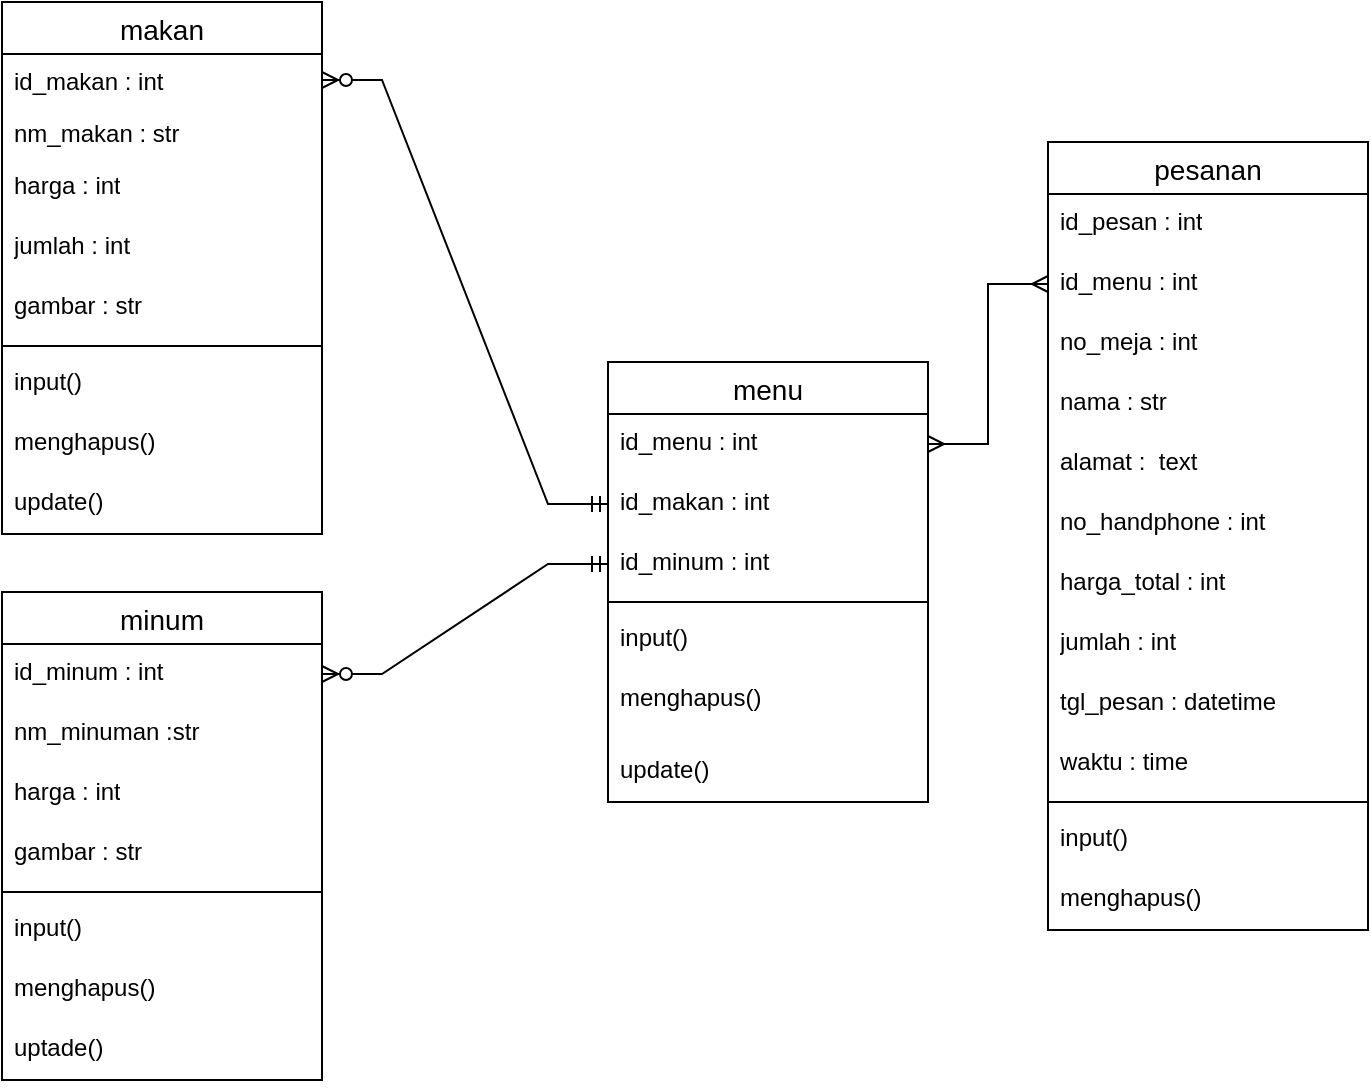 <mxfile version="24.7.12">
  <diagram name="Page-1" id="FONqAInkg9WEw7Ny8D-B">
    <mxGraphModel dx="1293" dy="729" grid="1" gridSize="10" guides="1" tooltips="1" connect="1" arrows="1" fold="1" page="1" pageScale="1" pageWidth="690" pageHeight="980" math="0" shadow="0">
      <root>
        <mxCell id="0" />
        <mxCell id="1" parent="0" />
        <mxCell id="TjY0aDQHRzJIjtkyzaCk-21" value="menu" style="swimlane;fontStyle=0;childLayout=stackLayout;horizontal=1;startSize=26;horizontalStack=0;resizeParent=1;resizeParentMax=0;resizeLast=0;collapsible=1;marginBottom=0;align=center;fontSize=14;" parent="1" vertex="1">
          <mxGeometry x="460" y="480" width="160" height="220" as="geometry" />
        </mxCell>
        <mxCell id="TjY0aDQHRzJIjtkyzaCk-22" value="id_menu : int" style="text;strokeColor=none;fillColor=none;spacingLeft=4;spacingRight=4;overflow=hidden;rotatable=0;points=[[0,0.5],[1,0.5]];portConstraint=eastwest;fontSize=12;whiteSpace=wrap;html=1;" parent="TjY0aDQHRzJIjtkyzaCk-21" vertex="1">
          <mxGeometry y="26" width="160" height="30" as="geometry" />
        </mxCell>
        <mxCell id="TjY0aDQHRzJIjtkyzaCk-23" value="id_makan : int" style="text;strokeColor=none;fillColor=none;spacingLeft=4;spacingRight=4;overflow=hidden;rotatable=0;points=[[0,0.5],[1,0.5]];portConstraint=eastwest;fontSize=12;whiteSpace=wrap;html=1;" parent="TjY0aDQHRzJIjtkyzaCk-21" vertex="1">
          <mxGeometry y="56" width="160" height="30" as="geometry" />
        </mxCell>
        <mxCell id="TjY0aDQHRzJIjtkyzaCk-24" value="id_minum : int" style="text;strokeColor=none;fillColor=none;spacingLeft=4;spacingRight=4;overflow=hidden;rotatable=0;points=[[0,0.5],[1,0.5]];portConstraint=eastwest;fontSize=12;whiteSpace=wrap;html=1;" parent="TjY0aDQHRzJIjtkyzaCk-21" vertex="1">
          <mxGeometry y="86" width="160" height="30" as="geometry" />
        </mxCell>
        <mxCell id="7YcKKZlQP25DswIeewFH-14" value="" style="line;strokeWidth=1;fillColor=none;align=left;verticalAlign=middle;spacingTop=-1;spacingLeft=3;spacingRight=3;rotatable=0;labelPosition=right;points=[];portConstraint=eastwest;strokeColor=inherit;" vertex="1" parent="TjY0aDQHRzJIjtkyzaCk-21">
          <mxGeometry y="116" width="160" height="8" as="geometry" />
        </mxCell>
        <mxCell id="TjY0aDQHRzJIjtkyzaCk-52" value="input()" style="text;strokeColor=none;fillColor=none;spacingLeft=4;spacingRight=4;overflow=hidden;rotatable=0;points=[[0,0.5],[1,0.5]];portConstraint=eastwest;fontSize=12;whiteSpace=wrap;html=1;" parent="TjY0aDQHRzJIjtkyzaCk-21" vertex="1">
          <mxGeometry y="124" width="160" height="30" as="geometry" />
        </mxCell>
        <mxCell id="TjY0aDQHRzJIjtkyzaCk-53" value="menghapus()" style="text;strokeColor=none;fillColor=none;spacingLeft=4;spacingRight=4;overflow=hidden;rotatable=0;points=[[0,0.5],[1,0.5]];portConstraint=eastwest;fontSize=12;whiteSpace=wrap;html=1;" parent="TjY0aDQHRzJIjtkyzaCk-21" vertex="1">
          <mxGeometry y="154" width="160" height="36" as="geometry" />
        </mxCell>
        <mxCell id="TjY0aDQHRzJIjtkyzaCk-54" value="update()" style="text;strokeColor=none;fillColor=none;spacingLeft=4;spacingRight=4;overflow=hidden;rotatable=0;points=[[0,0.5],[1,0.5]];portConstraint=eastwest;fontSize=12;whiteSpace=wrap;html=1;" parent="TjY0aDQHRzJIjtkyzaCk-21" vertex="1">
          <mxGeometry y="190" width="160" height="30" as="geometry" />
        </mxCell>
        <mxCell id="TjY0aDQHRzJIjtkyzaCk-29" value="makan" style="swimlane;fontStyle=0;childLayout=stackLayout;horizontal=1;startSize=26;horizontalStack=0;resizeParent=1;resizeParentMax=0;resizeLast=0;collapsible=1;marginBottom=0;align=center;fontSize=14;" parent="1" vertex="1">
          <mxGeometry x="157" y="300" width="160" height="266" as="geometry" />
        </mxCell>
        <mxCell id="7YcKKZlQP25DswIeewFH-6" value="id_makan : int" style="text;strokeColor=none;fillColor=none;align=left;verticalAlign=top;spacingLeft=4;spacingRight=4;overflow=hidden;rotatable=0;points=[[0,0.5],[1,0.5]];portConstraint=eastwest;whiteSpace=wrap;html=1;" vertex="1" parent="TjY0aDQHRzJIjtkyzaCk-29">
          <mxGeometry y="26" width="160" height="26" as="geometry" />
        </mxCell>
        <mxCell id="7YcKKZlQP25DswIeewFH-9" value="nm_makan : str" style="text;strokeColor=none;fillColor=none;align=left;verticalAlign=top;spacingLeft=4;spacingRight=4;overflow=hidden;rotatable=0;points=[[0,0.5],[1,0.5]];portConstraint=eastwest;whiteSpace=wrap;html=1;" vertex="1" parent="TjY0aDQHRzJIjtkyzaCk-29">
          <mxGeometry y="52" width="160" height="26" as="geometry" />
        </mxCell>
        <mxCell id="TjY0aDQHRzJIjtkyzaCk-33" value="&lt;div&gt;harga : int&lt;/div&gt;" style="text;strokeColor=none;fillColor=none;spacingLeft=4;spacingRight=4;overflow=hidden;rotatable=0;points=[[0,0.5],[1,0.5]];portConstraint=eastwest;fontSize=12;whiteSpace=wrap;html=1;" parent="TjY0aDQHRzJIjtkyzaCk-29" vertex="1">
          <mxGeometry y="78" width="160" height="30" as="geometry" />
        </mxCell>
        <mxCell id="TjY0aDQHRzJIjtkyzaCk-34" value="jumlah : int" style="text;strokeColor=none;fillColor=none;spacingLeft=4;spacingRight=4;overflow=hidden;rotatable=0;points=[[0,0.5],[1,0.5]];portConstraint=eastwest;fontSize=12;whiteSpace=wrap;html=1;" parent="TjY0aDQHRzJIjtkyzaCk-29" vertex="1">
          <mxGeometry y="108" width="160" height="30" as="geometry" />
        </mxCell>
        <mxCell id="7YcKKZlQP25DswIeewFH-11" value="gambar : str" style="text;strokeColor=none;fillColor=none;spacingLeft=4;spacingRight=4;overflow=hidden;rotatable=0;points=[[0,0.5],[1,0.5]];portConstraint=eastwest;fontSize=12;whiteSpace=wrap;html=1;" vertex="1" parent="TjY0aDQHRzJIjtkyzaCk-29">
          <mxGeometry y="138" width="160" height="30" as="geometry" />
        </mxCell>
        <mxCell id="7YcKKZlQP25DswIeewFH-10" value="" style="line;strokeWidth=1;fillColor=none;align=left;verticalAlign=middle;spacingTop=-1;spacingLeft=3;spacingRight=3;rotatable=0;labelPosition=right;points=[];portConstraint=eastwest;strokeColor=inherit;" vertex="1" parent="TjY0aDQHRzJIjtkyzaCk-29">
          <mxGeometry y="168" width="160" height="8" as="geometry" />
        </mxCell>
        <mxCell id="TjY0aDQHRzJIjtkyzaCk-35" value="input()" style="text;strokeColor=none;fillColor=none;spacingLeft=4;spacingRight=4;overflow=hidden;rotatable=0;points=[[0,0.5],[1,0.5]];portConstraint=eastwest;fontSize=12;whiteSpace=wrap;html=1;" parent="TjY0aDQHRzJIjtkyzaCk-29" vertex="1">
          <mxGeometry y="176" width="160" height="30" as="geometry" />
        </mxCell>
        <mxCell id="TjY0aDQHRzJIjtkyzaCk-36" value="menghapus()" style="text;strokeColor=none;fillColor=none;spacingLeft=4;spacingRight=4;overflow=hidden;rotatable=0;points=[[0,0.5],[1,0.5]];portConstraint=eastwest;fontSize=12;whiteSpace=wrap;html=1;" parent="TjY0aDQHRzJIjtkyzaCk-29" vertex="1">
          <mxGeometry y="206" width="160" height="30" as="geometry" />
        </mxCell>
        <mxCell id="TjY0aDQHRzJIjtkyzaCk-37" value="update()" style="text;strokeColor=none;fillColor=none;spacingLeft=4;spacingRight=4;overflow=hidden;rotatable=0;points=[[0,0.5],[1,0.5]];portConstraint=eastwest;fontSize=12;whiteSpace=wrap;html=1;" parent="TjY0aDQHRzJIjtkyzaCk-29" vertex="1">
          <mxGeometry y="236" width="160" height="30" as="geometry" />
        </mxCell>
        <mxCell id="TjY0aDQHRzJIjtkyzaCk-39" value="minum" style="swimlane;fontStyle=0;childLayout=stackLayout;horizontal=1;startSize=26;horizontalStack=0;resizeParent=1;resizeParentMax=0;resizeLast=0;collapsible=1;marginBottom=0;align=center;fontSize=14;" parent="1" vertex="1">
          <mxGeometry x="157" y="595" width="160" height="244" as="geometry" />
        </mxCell>
        <mxCell id="TjY0aDQHRzJIjtkyzaCk-40" value="&lt;div&gt;id_minum : int&lt;/div&gt;" style="text;strokeColor=none;fillColor=none;spacingLeft=4;spacingRight=4;overflow=hidden;rotatable=0;points=[[0,0.5],[1,0.5]];portConstraint=eastwest;fontSize=12;whiteSpace=wrap;html=1;" parent="TjY0aDQHRzJIjtkyzaCk-39" vertex="1">
          <mxGeometry y="26" width="160" height="30" as="geometry" />
        </mxCell>
        <mxCell id="TjY0aDQHRzJIjtkyzaCk-42" value="nm_minuman :str" style="text;strokeColor=none;fillColor=none;spacingLeft=4;spacingRight=4;overflow=hidden;rotatable=0;points=[[0,0.5],[1,0.5]];portConstraint=eastwest;fontSize=12;whiteSpace=wrap;html=1;" parent="TjY0aDQHRzJIjtkyzaCk-39" vertex="1">
          <mxGeometry y="56" width="160" height="30" as="geometry" />
        </mxCell>
        <mxCell id="TjY0aDQHRzJIjtkyzaCk-43" value="harga : int" style="text;strokeColor=none;fillColor=none;spacingLeft=4;spacingRight=4;overflow=hidden;rotatable=0;points=[[0,0.5],[1,0.5]];portConstraint=eastwest;fontSize=12;whiteSpace=wrap;html=1;" parent="TjY0aDQHRzJIjtkyzaCk-39" vertex="1">
          <mxGeometry y="86" width="160" height="30" as="geometry" />
        </mxCell>
        <mxCell id="TjY0aDQHRzJIjtkyzaCk-44" value="gambar : str" style="text;strokeColor=none;fillColor=none;spacingLeft=4;spacingRight=4;overflow=hidden;rotatable=0;points=[[0,0.5],[1,0.5]];portConstraint=eastwest;fontSize=12;whiteSpace=wrap;html=1;" parent="TjY0aDQHRzJIjtkyzaCk-39" vertex="1">
          <mxGeometry y="116" width="160" height="30" as="geometry" />
        </mxCell>
        <mxCell id="7YcKKZlQP25DswIeewFH-13" value="" style="line;strokeWidth=1;fillColor=none;align=left;verticalAlign=middle;spacingTop=-1;spacingLeft=3;spacingRight=3;rotatable=0;labelPosition=right;points=[];portConstraint=eastwest;strokeColor=inherit;" vertex="1" parent="TjY0aDQHRzJIjtkyzaCk-39">
          <mxGeometry y="146" width="160" height="8" as="geometry" />
        </mxCell>
        <mxCell id="TjY0aDQHRzJIjtkyzaCk-45" value="input()" style="text;strokeColor=none;fillColor=none;spacingLeft=4;spacingRight=4;overflow=hidden;rotatable=0;points=[[0,0.5],[1,0.5]];portConstraint=eastwest;fontSize=12;whiteSpace=wrap;html=1;" parent="TjY0aDQHRzJIjtkyzaCk-39" vertex="1">
          <mxGeometry y="154" width="160" height="30" as="geometry" />
        </mxCell>
        <mxCell id="TjY0aDQHRzJIjtkyzaCk-46" value="menghapus()&lt;br&gt;&lt;div&gt;&lt;/div&gt;" style="text;strokeColor=none;fillColor=none;spacingLeft=4;spacingRight=4;overflow=hidden;rotatable=0;points=[[0,0.5],[1,0.5]];portConstraint=eastwest;fontSize=12;whiteSpace=wrap;html=1;" parent="TjY0aDQHRzJIjtkyzaCk-39" vertex="1">
          <mxGeometry y="184" width="160" height="30" as="geometry" />
        </mxCell>
        <mxCell id="TjY0aDQHRzJIjtkyzaCk-47" value="uptade()&lt;div&gt;&lt;/div&gt;" style="text;strokeColor=none;fillColor=none;spacingLeft=4;spacingRight=4;overflow=hidden;rotatable=0;points=[[0,0.5],[1,0.5]];portConstraint=eastwest;fontSize=12;whiteSpace=wrap;html=1;" parent="TjY0aDQHRzJIjtkyzaCk-39" vertex="1">
          <mxGeometry y="214" width="160" height="30" as="geometry" />
        </mxCell>
        <mxCell id="TjY0aDQHRzJIjtkyzaCk-67" value="pesanan" style="swimlane;fontStyle=0;childLayout=stackLayout;horizontal=1;startSize=26;horizontalStack=0;resizeParent=1;resizeParentMax=0;resizeLast=0;collapsible=1;marginBottom=0;align=center;fontSize=14;" parent="1" vertex="1">
          <mxGeometry x="680" y="370" width="160" height="394" as="geometry" />
        </mxCell>
        <mxCell id="TjY0aDQHRzJIjtkyzaCk-68" value="id_pesan : int" style="text;strokeColor=none;fillColor=none;spacingLeft=4;spacingRight=4;overflow=hidden;rotatable=0;points=[[0,0.5],[1,0.5]];portConstraint=eastwest;fontSize=12;whiteSpace=wrap;html=1;" parent="TjY0aDQHRzJIjtkyzaCk-67" vertex="1">
          <mxGeometry y="26" width="160" height="30" as="geometry" />
        </mxCell>
        <mxCell id="TjY0aDQHRzJIjtkyzaCk-70" value="id_menu : int" style="text;strokeColor=none;fillColor=none;spacingLeft=4;spacingRight=4;overflow=hidden;rotatable=0;points=[[0,0.5],[1,0.5]];portConstraint=eastwest;fontSize=12;whiteSpace=wrap;html=1;" parent="TjY0aDQHRzJIjtkyzaCk-67" vertex="1">
          <mxGeometry y="56" width="160" height="30" as="geometry" />
        </mxCell>
        <mxCell id="TjY0aDQHRzJIjtkyzaCk-71" value="no_meja : int" style="text;strokeColor=none;fillColor=none;spacingLeft=4;spacingRight=4;overflow=hidden;rotatable=0;points=[[0,0.5],[1,0.5]];portConstraint=eastwest;fontSize=12;whiteSpace=wrap;html=1;" parent="TjY0aDQHRzJIjtkyzaCk-67" vertex="1">
          <mxGeometry y="86" width="160" height="30" as="geometry" />
        </mxCell>
        <mxCell id="TjY0aDQHRzJIjtkyzaCk-72" value="nama : str&amp;nbsp;" style="text;strokeColor=none;fillColor=none;spacingLeft=4;spacingRight=4;overflow=hidden;rotatable=0;points=[[0,0.5],[1,0.5]];portConstraint=eastwest;fontSize=12;whiteSpace=wrap;html=1;" parent="TjY0aDQHRzJIjtkyzaCk-67" vertex="1">
          <mxGeometry y="116" width="160" height="30" as="geometry" />
        </mxCell>
        <mxCell id="TjY0aDQHRzJIjtkyzaCk-73" value="alamat :&amp;nbsp; text" style="text;strokeColor=none;fillColor=none;spacingLeft=4;spacingRight=4;overflow=hidden;rotatable=0;points=[[0,0.5],[1,0.5]];portConstraint=eastwest;fontSize=12;whiteSpace=wrap;html=1;" parent="TjY0aDQHRzJIjtkyzaCk-67" vertex="1">
          <mxGeometry y="146" width="160" height="30" as="geometry" />
        </mxCell>
        <mxCell id="TjY0aDQHRzJIjtkyzaCk-74" value="no_handphone : int" style="text;strokeColor=none;fillColor=none;spacingLeft=4;spacingRight=4;overflow=hidden;rotatable=0;points=[[0,0.5],[1,0.5]];portConstraint=eastwest;fontSize=12;whiteSpace=wrap;html=1;" parent="TjY0aDQHRzJIjtkyzaCk-67" vertex="1">
          <mxGeometry y="176" width="160" height="30" as="geometry" />
        </mxCell>
        <mxCell id="TjY0aDQHRzJIjtkyzaCk-75" value="harga_total : int" style="text;strokeColor=none;fillColor=none;spacingLeft=4;spacingRight=4;overflow=hidden;rotatable=0;points=[[0,0.5],[1,0.5]];portConstraint=eastwest;fontSize=12;whiteSpace=wrap;html=1;" parent="TjY0aDQHRzJIjtkyzaCk-67" vertex="1">
          <mxGeometry y="206" width="160" height="30" as="geometry" />
        </mxCell>
        <mxCell id="TjY0aDQHRzJIjtkyzaCk-76" value="jumlah : int&amp;nbsp;" style="text;strokeColor=none;fillColor=none;spacingLeft=4;spacingRight=4;overflow=hidden;rotatable=0;points=[[0,0.5],[1,0.5]];portConstraint=eastwest;fontSize=12;whiteSpace=wrap;html=1;" parent="TjY0aDQHRzJIjtkyzaCk-67" vertex="1">
          <mxGeometry y="236" width="160" height="30" as="geometry" />
        </mxCell>
        <mxCell id="TjY0aDQHRzJIjtkyzaCk-77" value="tgl_pesan : datetime" style="text;strokeColor=none;fillColor=none;spacingLeft=4;spacingRight=4;overflow=hidden;rotatable=0;points=[[0,0.5],[1,0.5]];portConstraint=eastwest;fontSize=12;whiteSpace=wrap;html=1;" parent="TjY0aDQHRzJIjtkyzaCk-67" vertex="1">
          <mxGeometry y="266" width="160" height="30" as="geometry" />
        </mxCell>
        <mxCell id="TjY0aDQHRzJIjtkyzaCk-78" value="waktu : time" style="text;strokeColor=none;fillColor=none;spacingLeft=4;spacingRight=4;overflow=hidden;rotatable=0;points=[[0,0.5],[1,0.5]];portConstraint=eastwest;fontSize=12;whiteSpace=wrap;html=1;" parent="TjY0aDQHRzJIjtkyzaCk-67" vertex="1">
          <mxGeometry y="296" width="160" height="30" as="geometry" />
        </mxCell>
        <mxCell id="7YcKKZlQP25DswIeewFH-15" value="" style="line;strokeWidth=1;fillColor=none;align=left;verticalAlign=middle;spacingTop=-1;spacingLeft=3;spacingRight=3;rotatable=0;labelPosition=right;points=[];portConstraint=eastwest;strokeColor=inherit;" vertex="1" parent="TjY0aDQHRzJIjtkyzaCk-67">
          <mxGeometry y="326" width="160" height="8" as="geometry" />
        </mxCell>
        <mxCell id="TjY0aDQHRzJIjtkyzaCk-79" value="input()" style="text;strokeColor=none;fillColor=none;spacingLeft=4;spacingRight=4;overflow=hidden;rotatable=0;points=[[0,0.5],[1,0.5]];portConstraint=eastwest;fontSize=12;whiteSpace=wrap;html=1;" parent="TjY0aDQHRzJIjtkyzaCk-67" vertex="1">
          <mxGeometry y="334" width="160" height="30" as="geometry" />
        </mxCell>
        <mxCell id="TjY0aDQHRzJIjtkyzaCk-80" value="menghapus()" style="text;strokeColor=none;fillColor=none;spacingLeft=4;spacingRight=4;overflow=hidden;rotatable=0;points=[[0,0.5],[1,0.5]];portConstraint=eastwest;fontSize=12;whiteSpace=wrap;html=1;" parent="TjY0aDQHRzJIjtkyzaCk-67" vertex="1">
          <mxGeometry y="364" width="160" height="30" as="geometry" />
        </mxCell>
        <mxCell id="7YcKKZlQP25DswIeewFH-2" value="" style="edgeStyle=entityRelationEdgeStyle;fontSize=12;html=1;endArrow=ERzeroToMany;startArrow=ERmandOne;rounded=0;" edge="1" parent="1" source="TjY0aDQHRzJIjtkyzaCk-23" target="7YcKKZlQP25DswIeewFH-6">
          <mxGeometry width="100" height="100" relative="1" as="geometry">
            <mxPoint x="740" y="220" as="sourcePoint" />
            <mxPoint x="430" y="80" as="targetPoint" />
          </mxGeometry>
        </mxCell>
        <mxCell id="7YcKKZlQP25DswIeewFH-3" value="" style="edgeStyle=entityRelationEdgeStyle;fontSize=12;html=1;endArrow=ERzeroToMany;startArrow=ERmandOne;rounded=0;" edge="1" parent="1" source="TjY0aDQHRzJIjtkyzaCk-24" target="TjY0aDQHRzJIjtkyzaCk-40">
          <mxGeometry width="100" height="100" relative="1" as="geometry">
            <mxPoint x="310" y="371" as="sourcePoint" />
            <mxPoint x="410" y="271" as="targetPoint" />
          </mxGeometry>
        </mxCell>
        <mxCell id="7YcKKZlQP25DswIeewFH-19" value="" style="edgeStyle=entityRelationEdgeStyle;fontSize=12;html=1;endArrow=ERmany;startArrow=ERmany;rounded=0;" edge="1" parent="1" source="TjY0aDQHRzJIjtkyzaCk-22" target="TjY0aDQHRzJIjtkyzaCk-70">
          <mxGeometry width="100" height="100" relative="1" as="geometry">
            <mxPoint x="650" y="650" as="sourcePoint" />
            <mxPoint x="750" y="550" as="targetPoint" />
          </mxGeometry>
        </mxCell>
      </root>
    </mxGraphModel>
  </diagram>
</mxfile>
